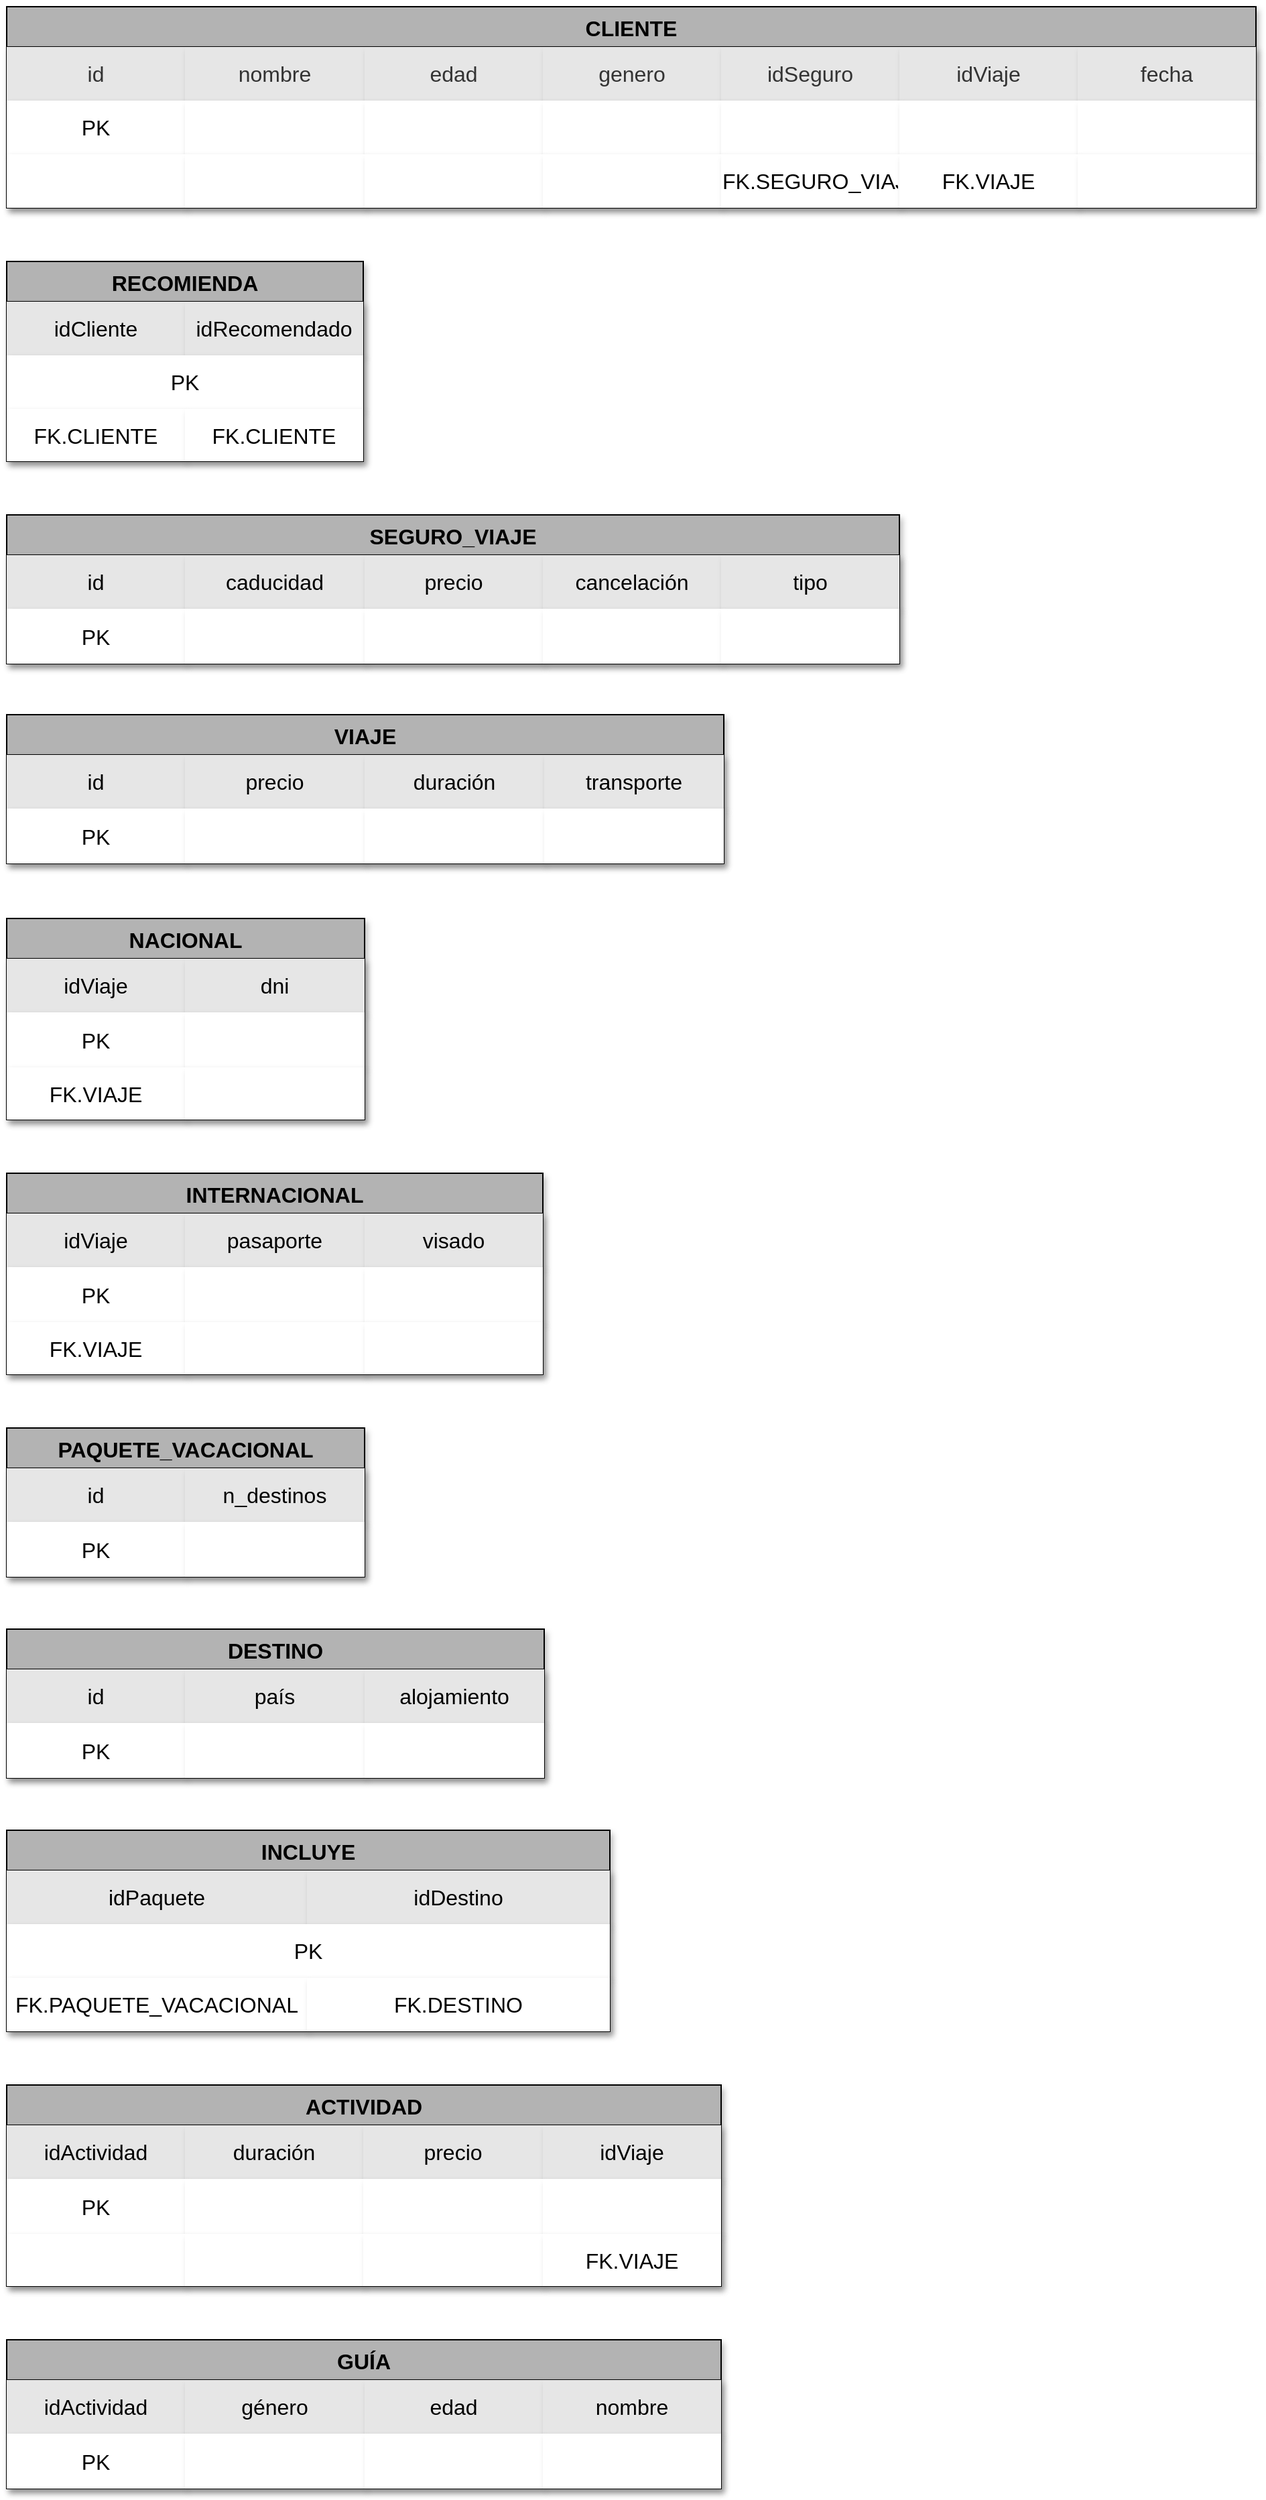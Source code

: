 <mxfile version="24.2.5" type="device">
  <diagram name="Página-1" id="8wd9wt7TpHeC2vhw6r2V">
    <mxGraphModel dx="1320" dy="450" grid="1" gridSize="10" guides="1" tooltips="1" connect="1" arrows="1" fold="1" page="1" pageScale="1" pageWidth="827" pageHeight="1169" math="0" shadow="0">
      <root>
        <mxCell id="0" />
        <mxCell id="1" parent="0" />
        <mxCell id="8VKrYhNIt1QfSiyziRXZ-104" value="CLIENTE" style="shape=table;startSize=30;container=1;collapsible=0;childLayout=tableLayout;strokeColor=default;fontSize=16;fontStyle=1;fillColor=#B3B3B3;rounded=0;shadow=1;" parent="1" vertex="1">
          <mxGeometry x="39" y="40" width="932" height="150" as="geometry" />
        </mxCell>
        <mxCell id="8VKrYhNIt1QfSiyziRXZ-105" value="" style="shape=tableRow;horizontal=0;startSize=0;swimlaneHead=0;swimlaneBody=0;strokeColor=inherit;top=0;left=0;bottom=0;right=0;collapsible=0;dropTarget=0;fillColor=default;points=[[0,0.5],[1,0.5]];portConstraint=eastwest;fontSize=16;shadow=1;" parent="8VKrYhNIt1QfSiyziRXZ-104" vertex="1">
          <mxGeometry y="30" width="932" height="40" as="geometry" />
        </mxCell>
        <mxCell id="8VKrYhNIt1QfSiyziRXZ-106" value="id" style="shape=partialRectangle;html=1;whiteSpace=wrap;connectable=0;strokeColor=#666666;overflow=hidden;fillColor=#E6E6E6;top=0;left=0;bottom=0;right=0;pointerEvents=1;fontSize=16;fontColor=#333333;shadow=1;" parent="8VKrYhNIt1QfSiyziRXZ-105" vertex="1">
          <mxGeometry width="133" height="40" as="geometry">
            <mxRectangle width="133" height="40" as="alternateBounds" />
          </mxGeometry>
        </mxCell>
        <mxCell id="8VKrYhNIt1QfSiyziRXZ-107" value="nombre" style="shape=partialRectangle;html=1;whiteSpace=wrap;connectable=0;strokeColor=#666666;overflow=hidden;fillColor=#E6E6E6;top=0;left=0;bottom=0;right=0;pointerEvents=1;fontSize=16;fontColor=#333333;shadow=1;" parent="8VKrYhNIt1QfSiyziRXZ-105" vertex="1">
          <mxGeometry x="133" width="134" height="40" as="geometry">
            <mxRectangle width="134" height="40" as="alternateBounds" />
          </mxGeometry>
        </mxCell>
        <mxCell id="8VKrYhNIt1QfSiyziRXZ-108" value="edad" style="shape=partialRectangle;html=1;whiteSpace=wrap;connectable=0;strokeColor=#666666;overflow=hidden;fillColor=#E6E6E6;top=0;left=0;bottom=0;right=0;pointerEvents=1;fontSize=16;fontColor=#333333;shadow=1;" parent="8VKrYhNIt1QfSiyziRXZ-105" vertex="1">
          <mxGeometry x="267" width="133" height="40" as="geometry">
            <mxRectangle width="133" height="40" as="alternateBounds" />
          </mxGeometry>
        </mxCell>
        <mxCell id="8VKrYhNIt1QfSiyziRXZ-248" value="genero" style="shape=partialRectangle;html=1;whiteSpace=wrap;connectable=0;strokeColor=#666666;overflow=hidden;fillColor=#E6E6E6;top=0;left=0;bottom=0;right=0;pointerEvents=1;fontSize=16;fontColor=#333333;shadow=1;" parent="8VKrYhNIt1QfSiyziRXZ-105" vertex="1">
          <mxGeometry x="400" width="133" height="40" as="geometry">
            <mxRectangle width="133" height="40" as="alternateBounds" />
          </mxGeometry>
        </mxCell>
        <mxCell id="bebP8cp1X_TACOqZTyjW-15" value="idSeguro" style="shape=partialRectangle;html=1;whiteSpace=wrap;connectable=0;strokeColor=#666666;overflow=hidden;fillColor=#E6E6E6;top=0;left=0;bottom=0;right=0;pointerEvents=1;fontSize=16;fontColor=#333333;shadow=1;" parent="8VKrYhNIt1QfSiyziRXZ-105" vertex="1">
          <mxGeometry x="533" width="133" height="40" as="geometry">
            <mxRectangle width="133" height="40" as="alternateBounds" />
          </mxGeometry>
        </mxCell>
        <mxCell id="bebP8cp1X_TACOqZTyjW-23" value="idViaje" style="shape=partialRectangle;html=1;whiteSpace=wrap;connectable=0;strokeColor=#666666;overflow=hidden;fillColor=#E6E6E6;top=0;left=0;bottom=0;right=0;pointerEvents=1;fontSize=16;fontColor=#333333;shadow=1;" parent="8VKrYhNIt1QfSiyziRXZ-105" vertex="1">
          <mxGeometry x="666" width="133" height="40" as="geometry">
            <mxRectangle width="133" height="40" as="alternateBounds" />
          </mxGeometry>
        </mxCell>
        <mxCell id="bebP8cp1X_TACOqZTyjW-26" value="fecha" style="shape=partialRectangle;html=1;whiteSpace=wrap;connectable=0;strokeColor=#666666;overflow=hidden;fillColor=#E6E6E6;top=0;left=0;bottom=0;right=0;pointerEvents=1;fontSize=16;fontColor=#333333;shadow=1;" parent="8VKrYhNIt1QfSiyziRXZ-105" vertex="1">
          <mxGeometry x="799" width="133" height="40" as="geometry">
            <mxRectangle width="133" height="40" as="alternateBounds" />
          </mxGeometry>
        </mxCell>
        <mxCell id="8VKrYhNIt1QfSiyziRXZ-109" value="" style="shape=tableRow;horizontal=0;startSize=0;swimlaneHead=0;swimlaneBody=0;strokeColor=inherit;top=0;left=0;bottom=0;right=0;collapsible=0;dropTarget=0;fillColor=default;points=[[0,0.5],[1,0.5]];portConstraint=eastwest;fontSize=16;shadow=1;" parent="8VKrYhNIt1QfSiyziRXZ-104" vertex="1">
          <mxGeometry y="70" width="932" height="40" as="geometry" />
        </mxCell>
        <mxCell id="8VKrYhNIt1QfSiyziRXZ-110" value="PK" style="shape=partialRectangle;html=1;whiteSpace=wrap;connectable=0;strokeColor=inherit;overflow=hidden;fillColor=default;top=0;left=0;bottom=0;right=0;pointerEvents=1;fontSize=16;shadow=1;" parent="8VKrYhNIt1QfSiyziRXZ-109" vertex="1">
          <mxGeometry width="133" height="40" as="geometry">
            <mxRectangle width="133" height="40" as="alternateBounds" />
          </mxGeometry>
        </mxCell>
        <mxCell id="8VKrYhNIt1QfSiyziRXZ-111" value="" style="shape=partialRectangle;html=1;whiteSpace=wrap;connectable=0;strokeColor=inherit;overflow=hidden;fillColor=default;top=0;left=0;bottom=0;right=0;pointerEvents=1;fontSize=16;shadow=1;" parent="8VKrYhNIt1QfSiyziRXZ-109" vertex="1">
          <mxGeometry x="133" width="134" height="40" as="geometry">
            <mxRectangle width="134" height="40" as="alternateBounds" />
          </mxGeometry>
        </mxCell>
        <mxCell id="8VKrYhNIt1QfSiyziRXZ-112" value="" style="shape=partialRectangle;html=1;whiteSpace=wrap;connectable=0;strokeColor=inherit;overflow=hidden;fillColor=default;top=0;left=0;bottom=0;right=0;pointerEvents=1;fontSize=16;shadow=1;" parent="8VKrYhNIt1QfSiyziRXZ-109" vertex="1">
          <mxGeometry x="267" width="133" height="40" as="geometry">
            <mxRectangle width="133" height="40" as="alternateBounds" />
          </mxGeometry>
        </mxCell>
        <mxCell id="8VKrYhNIt1QfSiyziRXZ-249" style="shape=partialRectangle;html=1;whiteSpace=wrap;connectable=0;strokeColor=inherit;overflow=hidden;fillColor=default;top=0;left=0;bottom=0;right=0;pointerEvents=1;fontSize=16;shadow=1;" parent="8VKrYhNIt1QfSiyziRXZ-109" vertex="1">
          <mxGeometry x="400" width="133" height="40" as="geometry">
            <mxRectangle width="133" height="40" as="alternateBounds" />
          </mxGeometry>
        </mxCell>
        <mxCell id="bebP8cp1X_TACOqZTyjW-16" style="shape=partialRectangle;html=1;whiteSpace=wrap;connectable=0;strokeColor=inherit;overflow=hidden;fillColor=default;top=0;left=0;bottom=0;right=0;pointerEvents=1;fontSize=16;shadow=1;" parent="8VKrYhNIt1QfSiyziRXZ-109" vertex="1">
          <mxGeometry x="533" width="133" height="40" as="geometry">
            <mxRectangle width="133" height="40" as="alternateBounds" />
          </mxGeometry>
        </mxCell>
        <mxCell id="bebP8cp1X_TACOqZTyjW-24" style="shape=partialRectangle;html=1;whiteSpace=wrap;connectable=0;strokeColor=inherit;overflow=hidden;fillColor=default;top=0;left=0;bottom=0;right=0;pointerEvents=1;fontSize=16;shadow=1;" parent="8VKrYhNIt1QfSiyziRXZ-109" vertex="1">
          <mxGeometry x="666" width="133" height="40" as="geometry">
            <mxRectangle width="133" height="40" as="alternateBounds" />
          </mxGeometry>
        </mxCell>
        <mxCell id="bebP8cp1X_TACOqZTyjW-27" style="shape=partialRectangle;html=1;whiteSpace=wrap;connectable=0;strokeColor=inherit;overflow=hidden;fillColor=default;top=0;left=0;bottom=0;right=0;pointerEvents=1;fontSize=16;shadow=1;" parent="8VKrYhNIt1QfSiyziRXZ-109" vertex="1">
          <mxGeometry x="799" width="133" height="40" as="geometry">
            <mxRectangle width="133" height="40" as="alternateBounds" />
          </mxGeometry>
        </mxCell>
        <mxCell id="bebP8cp1X_TACOqZTyjW-17" style="shape=tableRow;horizontal=0;startSize=0;swimlaneHead=0;swimlaneBody=0;strokeColor=inherit;top=0;left=0;bottom=0;right=0;collapsible=0;dropTarget=0;fillColor=default;points=[[0,0.5],[1,0.5]];portConstraint=eastwest;fontSize=16;shadow=1;" parent="8VKrYhNIt1QfSiyziRXZ-104" vertex="1">
          <mxGeometry y="110" width="932" height="40" as="geometry" />
        </mxCell>
        <mxCell id="bebP8cp1X_TACOqZTyjW-18" style="shape=partialRectangle;html=1;whiteSpace=wrap;connectable=0;strokeColor=inherit;overflow=hidden;fillColor=default;top=0;left=0;bottom=0;right=0;pointerEvents=1;fontSize=16;shadow=1;" parent="bebP8cp1X_TACOqZTyjW-17" vertex="1">
          <mxGeometry width="133" height="40" as="geometry">
            <mxRectangle width="133" height="40" as="alternateBounds" />
          </mxGeometry>
        </mxCell>
        <mxCell id="bebP8cp1X_TACOqZTyjW-19" style="shape=partialRectangle;html=1;whiteSpace=wrap;connectable=0;strokeColor=inherit;overflow=hidden;fillColor=default;top=0;left=0;bottom=0;right=0;pointerEvents=1;fontSize=16;shadow=1;" parent="bebP8cp1X_TACOqZTyjW-17" vertex="1">
          <mxGeometry x="133" width="134" height="40" as="geometry">
            <mxRectangle width="134" height="40" as="alternateBounds" />
          </mxGeometry>
        </mxCell>
        <mxCell id="bebP8cp1X_TACOqZTyjW-20" style="shape=partialRectangle;html=1;whiteSpace=wrap;connectable=0;strokeColor=inherit;overflow=hidden;fillColor=default;top=0;left=0;bottom=0;right=0;pointerEvents=1;fontSize=16;shadow=1;" parent="bebP8cp1X_TACOqZTyjW-17" vertex="1">
          <mxGeometry x="267" width="133" height="40" as="geometry">
            <mxRectangle width="133" height="40" as="alternateBounds" />
          </mxGeometry>
        </mxCell>
        <mxCell id="bebP8cp1X_TACOqZTyjW-21" style="shape=partialRectangle;html=1;whiteSpace=wrap;connectable=0;strokeColor=inherit;overflow=hidden;fillColor=default;top=0;left=0;bottom=0;right=0;pointerEvents=1;fontSize=16;shadow=1;" parent="bebP8cp1X_TACOqZTyjW-17" vertex="1">
          <mxGeometry x="400" width="133" height="40" as="geometry">
            <mxRectangle width="133" height="40" as="alternateBounds" />
          </mxGeometry>
        </mxCell>
        <mxCell id="bebP8cp1X_TACOqZTyjW-22" value="FK.SEGURO_VIAJE" style="shape=partialRectangle;html=1;whiteSpace=wrap;connectable=0;strokeColor=inherit;overflow=hidden;fillColor=default;top=0;left=0;bottom=0;right=0;pointerEvents=1;fontSize=16;shadow=1;" parent="bebP8cp1X_TACOqZTyjW-17" vertex="1">
          <mxGeometry x="533" width="133" height="40" as="geometry">
            <mxRectangle width="133" height="40" as="alternateBounds" />
          </mxGeometry>
        </mxCell>
        <mxCell id="bebP8cp1X_TACOqZTyjW-25" value="FK.VIAJE" style="shape=partialRectangle;html=1;whiteSpace=wrap;connectable=0;strokeColor=inherit;overflow=hidden;fillColor=default;top=0;left=0;bottom=0;right=0;pointerEvents=1;fontSize=16;shadow=1;" parent="bebP8cp1X_TACOqZTyjW-17" vertex="1">
          <mxGeometry x="666" width="133" height="40" as="geometry">
            <mxRectangle width="133" height="40" as="alternateBounds" />
          </mxGeometry>
        </mxCell>
        <mxCell id="bebP8cp1X_TACOqZTyjW-28" style="shape=partialRectangle;html=1;whiteSpace=wrap;connectable=0;strokeColor=inherit;overflow=hidden;fillColor=default;top=0;left=0;bottom=0;right=0;pointerEvents=1;fontSize=16;shadow=1;" parent="bebP8cp1X_TACOqZTyjW-17" vertex="1">
          <mxGeometry x="799" width="133" height="40" as="geometry">
            <mxRectangle width="133" height="40" as="alternateBounds" />
          </mxGeometry>
        </mxCell>
        <mxCell id="8VKrYhNIt1QfSiyziRXZ-143" value="SEGURO_VIAJE" style="shape=table;startSize=30;container=1;collapsible=0;childLayout=tableLayout;strokeColor=default;fontSize=16;fontStyle=1;fillColor=#B3B3B3;shadow=1;" parent="1" vertex="1">
          <mxGeometry x="39" y="419" width="666" height="111" as="geometry" />
        </mxCell>
        <mxCell id="8VKrYhNIt1QfSiyziRXZ-144" value="" style="shape=tableRow;horizontal=0;startSize=0;swimlaneHead=0;swimlaneBody=0;strokeColor=inherit;top=0;left=0;bottom=0;right=0;collapsible=0;dropTarget=0;fillColor=default;points=[[0,0.5],[1,0.5]];portConstraint=eastwest;fontSize=16;shadow=1;" parent="8VKrYhNIt1QfSiyziRXZ-143" vertex="1">
          <mxGeometry y="30" width="666" height="40" as="geometry" />
        </mxCell>
        <mxCell id="8VKrYhNIt1QfSiyziRXZ-145" value="id" style="shape=partialRectangle;html=1;whiteSpace=wrap;connectable=0;strokeColor=inherit;overflow=hidden;fillColor=#E6E6E6;top=0;left=0;bottom=0;right=0;pointerEvents=1;fontSize=16;shadow=1;" parent="8VKrYhNIt1QfSiyziRXZ-144" vertex="1">
          <mxGeometry width="133" height="40" as="geometry">
            <mxRectangle width="133" height="40" as="alternateBounds" />
          </mxGeometry>
        </mxCell>
        <mxCell id="8VKrYhNIt1QfSiyziRXZ-146" value="caducidad" style="shape=partialRectangle;html=1;whiteSpace=wrap;connectable=0;strokeColor=inherit;overflow=hidden;fillColor=#E6E6E6;top=0;left=0;bottom=0;right=0;pointerEvents=1;fontSize=16;shadow=1;" parent="8VKrYhNIt1QfSiyziRXZ-144" vertex="1">
          <mxGeometry x="133" width="134" height="40" as="geometry">
            <mxRectangle width="134" height="40" as="alternateBounds" />
          </mxGeometry>
        </mxCell>
        <mxCell id="8VKrYhNIt1QfSiyziRXZ-147" value="precio" style="shape=partialRectangle;html=1;whiteSpace=wrap;connectable=0;strokeColor=inherit;overflow=hidden;fillColor=#E6E6E6;top=0;left=0;bottom=0;right=0;pointerEvents=1;fontSize=16;shadow=1;" parent="8VKrYhNIt1QfSiyziRXZ-144" vertex="1">
          <mxGeometry x="267" width="133" height="40" as="geometry">
            <mxRectangle width="133" height="40" as="alternateBounds" />
          </mxGeometry>
        </mxCell>
        <mxCell id="bebP8cp1X_TACOqZTyjW-1" value="&lt;span style=&quot;text-wrap: nowrap;&quot;&gt;cancelación&lt;/span&gt;" style="shape=partialRectangle;html=1;whiteSpace=wrap;connectable=0;strokeColor=inherit;overflow=hidden;fillColor=#E6E6E6;top=0;left=0;bottom=0;right=0;pointerEvents=1;fontSize=16;shadow=1;" parent="8VKrYhNIt1QfSiyziRXZ-144" vertex="1">
          <mxGeometry x="400" width="133" height="40" as="geometry">
            <mxRectangle width="133" height="40" as="alternateBounds" />
          </mxGeometry>
        </mxCell>
        <mxCell id="bebP8cp1X_TACOqZTyjW-3" value="tipo" style="shape=partialRectangle;html=1;whiteSpace=wrap;connectable=0;strokeColor=inherit;overflow=hidden;fillColor=#E6E6E6;top=0;left=0;bottom=0;right=0;pointerEvents=1;fontSize=16;shadow=1;" parent="8VKrYhNIt1QfSiyziRXZ-144" vertex="1">
          <mxGeometry x="533" width="133" height="40" as="geometry">
            <mxRectangle width="133" height="40" as="alternateBounds" />
          </mxGeometry>
        </mxCell>
        <mxCell id="8VKrYhNIt1QfSiyziRXZ-148" value="" style="shape=tableRow;horizontal=0;startSize=0;swimlaneHead=0;swimlaneBody=0;strokeColor=inherit;top=0;left=0;bottom=0;right=0;collapsible=0;dropTarget=0;fillColor=default;points=[[0,0.5],[1,0.5]];portConstraint=eastwest;fontSize=16;shadow=1;" parent="8VKrYhNIt1QfSiyziRXZ-143" vertex="1">
          <mxGeometry y="70" width="666" height="41" as="geometry" />
        </mxCell>
        <mxCell id="8VKrYhNIt1QfSiyziRXZ-149" value="PK" style="shape=partialRectangle;html=1;whiteSpace=wrap;connectable=0;strokeColor=inherit;overflow=hidden;fillColor=default;top=0;left=0;bottom=0;right=0;pointerEvents=1;fontSize=16;shadow=1;" parent="8VKrYhNIt1QfSiyziRXZ-148" vertex="1">
          <mxGeometry width="133" height="41" as="geometry">
            <mxRectangle width="133" height="41" as="alternateBounds" />
          </mxGeometry>
        </mxCell>
        <mxCell id="8VKrYhNIt1QfSiyziRXZ-150" value="" style="shape=partialRectangle;html=1;whiteSpace=wrap;connectable=0;strokeColor=inherit;overflow=hidden;fillColor=default;top=0;left=0;bottom=0;right=0;pointerEvents=1;fontSize=16;shadow=1;" parent="8VKrYhNIt1QfSiyziRXZ-148" vertex="1">
          <mxGeometry x="133" width="134" height="41" as="geometry">
            <mxRectangle width="134" height="41" as="alternateBounds" />
          </mxGeometry>
        </mxCell>
        <mxCell id="8VKrYhNIt1QfSiyziRXZ-151" value="" style="shape=partialRectangle;html=1;whiteSpace=wrap;connectable=0;strokeColor=inherit;overflow=hidden;fillColor=default;top=0;left=0;bottom=0;right=0;pointerEvents=1;fontSize=16;shadow=1;" parent="8VKrYhNIt1QfSiyziRXZ-148" vertex="1">
          <mxGeometry x="267" width="133" height="41" as="geometry">
            <mxRectangle width="133" height="41" as="alternateBounds" />
          </mxGeometry>
        </mxCell>
        <mxCell id="bebP8cp1X_TACOqZTyjW-2" style="shape=partialRectangle;html=1;whiteSpace=wrap;connectable=0;strokeColor=inherit;overflow=hidden;fillColor=default;top=0;left=0;bottom=0;right=0;pointerEvents=1;fontSize=16;shadow=1;" parent="8VKrYhNIt1QfSiyziRXZ-148" vertex="1">
          <mxGeometry x="400" width="133" height="41" as="geometry">
            <mxRectangle width="133" height="41" as="alternateBounds" />
          </mxGeometry>
        </mxCell>
        <mxCell id="bebP8cp1X_TACOqZTyjW-4" style="shape=partialRectangle;html=1;whiteSpace=wrap;connectable=0;strokeColor=inherit;overflow=hidden;fillColor=default;top=0;left=0;bottom=0;right=0;pointerEvents=1;fontSize=16;shadow=1;" parent="8VKrYhNIt1QfSiyziRXZ-148" vertex="1">
          <mxGeometry x="533" width="133" height="41" as="geometry">
            <mxRectangle width="133" height="41" as="alternateBounds" />
          </mxGeometry>
        </mxCell>
        <mxCell id="8VKrYhNIt1QfSiyziRXZ-222" value="RECOMIENDA" style="shape=table;startSize=30;container=1;collapsible=0;childLayout=tableLayout;strokeColor=default;fontSize=16;fontStyle=1;fillColor=#B3B3B3;shadow=1;" parent="1" vertex="1">
          <mxGeometry x="39" y="230" width="266" height="149" as="geometry" />
        </mxCell>
        <mxCell id="8VKrYhNIt1QfSiyziRXZ-223" value="" style="shape=tableRow;horizontal=0;startSize=0;swimlaneHead=0;swimlaneBody=0;strokeColor=inherit;top=0;left=0;bottom=0;right=0;collapsible=0;dropTarget=0;fillColor=default;points=[[0,0.5],[1,0.5]];portConstraint=eastwest;fontSize=16;shadow=1;" parent="8VKrYhNIt1QfSiyziRXZ-222" vertex="1">
          <mxGeometry y="30" width="266" height="40" as="geometry" />
        </mxCell>
        <mxCell id="8VKrYhNIt1QfSiyziRXZ-224" value="idCliente" style="shape=partialRectangle;html=1;whiteSpace=wrap;connectable=0;strokeColor=inherit;overflow=hidden;fillColor=#E6E6E6;top=0;left=0;bottom=0;right=0;pointerEvents=1;fontSize=16;shadow=1;" parent="8VKrYhNIt1QfSiyziRXZ-223" vertex="1">
          <mxGeometry width="133" height="40" as="geometry">
            <mxRectangle width="133" height="40" as="alternateBounds" />
          </mxGeometry>
        </mxCell>
        <mxCell id="bebP8cp1X_TACOqZTyjW-12" value="idRecomendado" style="shape=partialRectangle;html=1;whiteSpace=wrap;connectable=0;strokeColor=inherit;overflow=hidden;fillColor=#E6E6E6;top=0;left=0;bottom=0;right=0;pointerEvents=1;fontSize=16;shadow=1;" parent="8VKrYhNIt1QfSiyziRXZ-223" vertex="1">
          <mxGeometry x="133" width="133" height="40" as="geometry">
            <mxRectangle width="133" height="40" as="alternateBounds" />
          </mxGeometry>
        </mxCell>
        <mxCell id="8VKrYhNIt1QfSiyziRXZ-227" value="" style="shape=tableRow;horizontal=0;startSize=0;swimlaneHead=0;swimlaneBody=0;strokeColor=inherit;top=0;left=0;bottom=0;right=0;collapsible=0;dropTarget=0;fillColor=default;points=[[0,0.5],[1,0.5]];portConstraint=eastwest;fontSize=16;shadow=1;" parent="8VKrYhNIt1QfSiyziRXZ-222" vertex="1">
          <mxGeometry y="70" width="266" height="40" as="geometry" />
        </mxCell>
        <mxCell id="8VKrYhNIt1QfSiyziRXZ-228" value="PK" style="shape=partialRectangle;html=1;whiteSpace=wrap;connectable=0;strokeColor=inherit;overflow=hidden;fillColor=default;top=0;left=0;bottom=0;right=0;pointerEvents=1;fontSize=16;rowspan=1;colspan=2;shadow=1;" parent="8VKrYhNIt1QfSiyziRXZ-227" vertex="1">
          <mxGeometry width="266" height="40" as="geometry">
            <mxRectangle width="133" height="40" as="alternateBounds" />
          </mxGeometry>
        </mxCell>
        <mxCell id="bebP8cp1X_TACOqZTyjW-13" style="shape=partialRectangle;html=1;whiteSpace=wrap;connectable=0;strokeColor=inherit;overflow=hidden;fillColor=none;top=0;left=0;bottom=0;right=0;pointerEvents=1;fontSize=16;" parent="8VKrYhNIt1QfSiyziRXZ-227" vertex="1" visible="0">
          <mxGeometry x="133" width="133" height="40" as="geometry">
            <mxRectangle width="133" height="40" as="alternateBounds" />
          </mxGeometry>
        </mxCell>
        <mxCell id="8VKrYhNIt1QfSiyziRXZ-231" value="" style="shape=tableRow;horizontal=0;startSize=0;swimlaneHead=0;swimlaneBody=0;strokeColor=inherit;top=0;left=0;bottom=0;right=0;collapsible=0;dropTarget=0;fillColor=default;points=[[0,0.5],[1,0.5]];portConstraint=eastwest;fontSize=16;shadow=1;" parent="8VKrYhNIt1QfSiyziRXZ-222" vertex="1">
          <mxGeometry y="110" width="266" height="39" as="geometry" />
        </mxCell>
        <mxCell id="8VKrYhNIt1QfSiyziRXZ-232" value="FK.CLIENTE" style="shape=partialRectangle;html=1;whiteSpace=wrap;connectable=0;strokeColor=inherit;overflow=hidden;fillColor=default;top=0;left=0;bottom=0;right=0;pointerEvents=1;fontSize=16;shadow=1;" parent="8VKrYhNIt1QfSiyziRXZ-231" vertex="1">
          <mxGeometry width="133" height="39" as="geometry">
            <mxRectangle width="133" height="39" as="alternateBounds" />
          </mxGeometry>
        </mxCell>
        <mxCell id="bebP8cp1X_TACOqZTyjW-14" value="FK.CLIENTE" style="shape=partialRectangle;html=1;whiteSpace=wrap;connectable=0;strokeColor=inherit;overflow=hidden;fillColor=default;top=0;left=0;bottom=0;right=0;pointerEvents=1;fontSize=16;shadow=1;" parent="8VKrYhNIt1QfSiyziRXZ-231" vertex="1">
          <mxGeometry x="133" width="133" height="39" as="geometry">
            <mxRectangle width="133" height="39" as="alternateBounds" />
          </mxGeometry>
        </mxCell>
        <mxCell id="8VKrYhNIt1QfSiyziRXZ-286" value="PAQUETE_VACACIONAL" style="shape=table;startSize=30;container=1;collapsible=0;childLayout=tableLayout;strokeColor=default;fontSize=16;fontStyle=1;fillColor=#B3B3B3;shadow=1;" parent="1" vertex="1">
          <mxGeometry x="39" y="1100" width="267" height="111" as="geometry" />
        </mxCell>
        <mxCell id="8VKrYhNIt1QfSiyziRXZ-287" value="" style="shape=tableRow;horizontal=0;startSize=0;swimlaneHead=0;swimlaneBody=0;strokeColor=inherit;top=0;left=0;bottom=0;right=0;collapsible=0;dropTarget=0;fillColor=default;points=[[0,0.5],[1,0.5]];portConstraint=eastwest;fontSize=16;shadow=1;" parent="8VKrYhNIt1QfSiyziRXZ-286" vertex="1">
          <mxGeometry y="30" width="267" height="40" as="geometry" />
        </mxCell>
        <mxCell id="8VKrYhNIt1QfSiyziRXZ-288" value="id" style="shape=partialRectangle;html=1;whiteSpace=wrap;connectable=0;strokeColor=inherit;overflow=hidden;fillColor=#E6E6E6;top=0;left=0;bottom=0;right=0;pointerEvents=1;fontSize=16;shadow=1;" parent="8VKrYhNIt1QfSiyziRXZ-287" vertex="1">
          <mxGeometry width="133" height="40" as="geometry">
            <mxRectangle width="133" height="40" as="alternateBounds" />
          </mxGeometry>
        </mxCell>
        <mxCell id="8VKrYhNIt1QfSiyziRXZ-289" value="n_destinos" style="shape=partialRectangle;html=1;whiteSpace=wrap;connectable=0;strokeColor=inherit;overflow=hidden;fillColor=#E6E6E6;top=0;left=0;bottom=0;right=0;pointerEvents=1;fontSize=16;shadow=1;" parent="8VKrYhNIt1QfSiyziRXZ-287" vertex="1">
          <mxGeometry x="133" width="134" height="40" as="geometry">
            <mxRectangle width="134" height="40" as="alternateBounds" />
          </mxGeometry>
        </mxCell>
        <mxCell id="8VKrYhNIt1QfSiyziRXZ-291" value="" style="shape=tableRow;horizontal=0;startSize=0;swimlaneHead=0;swimlaneBody=0;strokeColor=inherit;top=0;left=0;bottom=0;right=0;collapsible=0;dropTarget=0;fillColor=default;points=[[0,0.5],[1,0.5]];portConstraint=eastwest;fontSize=16;shadow=1;" parent="8VKrYhNIt1QfSiyziRXZ-286" vertex="1">
          <mxGeometry y="70" width="267" height="41" as="geometry" />
        </mxCell>
        <mxCell id="8VKrYhNIt1QfSiyziRXZ-292" value="PK" style="shape=partialRectangle;html=1;whiteSpace=wrap;connectable=0;strokeColor=inherit;overflow=hidden;fillColor=default;top=0;left=0;bottom=0;right=0;pointerEvents=1;fontSize=16;shadow=1;" parent="8VKrYhNIt1QfSiyziRXZ-291" vertex="1">
          <mxGeometry width="133" height="41" as="geometry">
            <mxRectangle width="133" height="41" as="alternateBounds" />
          </mxGeometry>
        </mxCell>
        <mxCell id="8VKrYhNIt1QfSiyziRXZ-293" value="" style="shape=partialRectangle;html=1;whiteSpace=wrap;connectable=0;strokeColor=inherit;overflow=hidden;fillColor=default;top=0;left=0;bottom=0;right=0;pointerEvents=1;fontSize=16;shadow=1;" parent="8VKrYhNIt1QfSiyziRXZ-291" vertex="1">
          <mxGeometry x="133" width="134" height="41" as="geometry">
            <mxRectangle width="134" height="41" as="alternateBounds" />
          </mxGeometry>
        </mxCell>
        <mxCell id="8VKrYhNIt1QfSiyziRXZ-299" value="DESTINO" style="shape=table;startSize=30;container=1;collapsible=0;childLayout=tableLayout;strokeColor=default;fontSize=16;fontStyle=1;fillColor=#B3B3B3;shadow=1;" parent="1" vertex="1">
          <mxGeometry x="39" y="1250" width="401" height="111" as="geometry" />
        </mxCell>
        <mxCell id="8VKrYhNIt1QfSiyziRXZ-300" value="" style="shape=tableRow;horizontal=0;startSize=0;swimlaneHead=0;swimlaneBody=0;strokeColor=inherit;top=0;left=0;bottom=0;right=0;collapsible=0;dropTarget=0;fillColor=default;points=[[0,0.5],[1,0.5]];portConstraint=eastwest;fontSize=16;shadow=1;" parent="8VKrYhNIt1QfSiyziRXZ-299" vertex="1">
          <mxGeometry y="30" width="401" height="40" as="geometry" />
        </mxCell>
        <mxCell id="8VKrYhNIt1QfSiyziRXZ-301" value="id" style="shape=partialRectangle;html=1;whiteSpace=wrap;connectable=0;strokeColor=inherit;overflow=hidden;fillColor=#E6E6E6;top=0;left=0;bottom=0;right=0;pointerEvents=1;fontSize=16;shadow=1;" parent="8VKrYhNIt1QfSiyziRXZ-300" vertex="1">
          <mxGeometry width="133" height="40" as="geometry">
            <mxRectangle width="133" height="40" as="alternateBounds" />
          </mxGeometry>
        </mxCell>
        <mxCell id="8VKrYhNIt1QfSiyziRXZ-302" value="país" style="shape=partialRectangle;html=1;whiteSpace=wrap;connectable=0;strokeColor=inherit;overflow=hidden;fillColor=#E6E6E6;top=0;left=0;bottom=0;right=0;pointerEvents=1;fontSize=16;shadow=1;" parent="8VKrYhNIt1QfSiyziRXZ-300" vertex="1">
          <mxGeometry x="133" width="134" height="40" as="geometry">
            <mxRectangle width="134" height="40" as="alternateBounds" />
          </mxGeometry>
        </mxCell>
        <mxCell id="bebP8cp1X_TACOqZTyjW-53" value="alojamiento" style="shape=partialRectangle;html=1;whiteSpace=wrap;connectable=0;strokeColor=inherit;overflow=hidden;fillColor=#E6E6E6;top=0;left=0;bottom=0;right=0;pointerEvents=1;fontSize=16;shadow=1;" parent="8VKrYhNIt1QfSiyziRXZ-300" vertex="1">
          <mxGeometry x="267" width="134" height="40" as="geometry">
            <mxRectangle width="134" height="40" as="alternateBounds" />
          </mxGeometry>
        </mxCell>
        <mxCell id="8VKrYhNIt1QfSiyziRXZ-304" value="" style="shape=tableRow;horizontal=0;startSize=0;swimlaneHead=0;swimlaneBody=0;strokeColor=inherit;top=0;left=0;bottom=0;right=0;collapsible=0;dropTarget=0;fillColor=default;points=[[0,0.5],[1,0.5]];portConstraint=eastwest;fontSize=16;shadow=1;" parent="8VKrYhNIt1QfSiyziRXZ-299" vertex="1">
          <mxGeometry y="70" width="401" height="41" as="geometry" />
        </mxCell>
        <mxCell id="8VKrYhNIt1QfSiyziRXZ-305" value="PK" style="shape=partialRectangle;html=1;whiteSpace=wrap;connectable=0;strokeColor=inherit;overflow=hidden;fillColor=default;top=0;left=0;bottom=0;right=0;pointerEvents=1;fontSize=16;shadow=1;" parent="8VKrYhNIt1QfSiyziRXZ-304" vertex="1">
          <mxGeometry width="133" height="41" as="geometry">
            <mxRectangle width="133" height="41" as="alternateBounds" />
          </mxGeometry>
        </mxCell>
        <mxCell id="8VKrYhNIt1QfSiyziRXZ-306" value="" style="shape=partialRectangle;html=1;whiteSpace=wrap;connectable=0;strokeColor=inherit;overflow=hidden;fillColor=default;top=0;left=0;bottom=0;right=0;pointerEvents=1;fontSize=16;shadow=1;" parent="8VKrYhNIt1QfSiyziRXZ-304" vertex="1">
          <mxGeometry x="133" width="134" height="41" as="geometry">
            <mxRectangle width="134" height="41" as="alternateBounds" />
          </mxGeometry>
        </mxCell>
        <mxCell id="bebP8cp1X_TACOqZTyjW-54" style="shape=partialRectangle;html=1;whiteSpace=wrap;connectable=0;strokeColor=inherit;overflow=hidden;fillColor=default;top=0;left=0;bottom=0;right=0;pointerEvents=1;fontSize=16;shadow=1;" parent="8VKrYhNIt1QfSiyziRXZ-304" vertex="1">
          <mxGeometry x="267" width="134" height="41" as="geometry">
            <mxRectangle width="134" height="41" as="alternateBounds" />
          </mxGeometry>
        </mxCell>
        <mxCell id="8VKrYhNIt1QfSiyziRXZ-312" value="INCLUYE" style="shape=table;startSize=30;container=1;collapsible=0;childLayout=tableLayout;strokeColor=default;fontSize=16;fontStyle=1;fillColor=#B3B3B3;shadow=1;" parent="1" vertex="1">
          <mxGeometry x="39" y="1400" width="450" height="150" as="geometry" />
        </mxCell>
        <mxCell id="8VKrYhNIt1QfSiyziRXZ-313" value="" style="shape=tableRow;horizontal=0;startSize=0;swimlaneHead=0;swimlaneBody=0;strokeColor=inherit;top=0;left=0;bottom=0;right=0;collapsible=0;dropTarget=0;fillColor=default;points=[[0,0.5],[1,0.5]];portConstraint=eastwest;fontSize=16;shadow=1;" parent="8VKrYhNIt1QfSiyziRXZ-312" vertex="1">
          <mxGeometry y="30" width="450" height="40" as="geometry" />
        </mxCell>
        <mxCell id="8VKrYhNIt1QfSiyziRXZ-314" value="idPaquete" style="shape=partialRectangle;html=1;whiteSpace=wrap;connectable=0;strokeColor=inherit;overflow=hidden;fillColor=#E6E6E6;top=0;left=0;bottom=0;right=0;pointerEvents=1;fontSize=16;shadow=1;" parent="8VKrYhNIt1QfSiyziRXZ-313" vertex="1">
          <mxGeometry width="224" height="40" as="geometry">
            <mxRectangle width="224" height="40" as="alternateBounds" />
          </mxGeometry>
        </mxCell>
        <mxCell id="8VKrYhNIt1QfSiyziRXZ-315" value="idDestino" style="shape=partialRectangle;html=1;whiteSpace=wrap;connectable=0;strokeColor=inherit;overflow=hidden;fillColor=#E6E6E6;top=0;left=0;bottom=0;right=0;pointerEvents=1;fontSize=16;shadow=1;" parent="8VKrYhNIt1QfSiyziRXZ-313" vertex="1">
          <mxGeometry x="224" width="226" height="40" as="geometry">
            <mxRectangle width="226" height="40" as="alternateBounds" />
          </mxGeometry>
        </mxCell>
        <mxCell id="8VKrYhNIt1QfSiyziRXZ-317" value="" style="shape=tableRow;horizontal=0;startSize=0;swimlaneHead=0;swimlaneBody=0;strokeColor=inherit;top=0;left=0;bottom=0;right=0;collapsible=0;dropTarget=0;fillColor=default;points=[[0,0.5],[1,0.5]];portConstraint=eastwest;fontSize=16;shadow=1;" parent="8VKrYhNIt1QfSiyziRXZ-312" vertex="1">
          <mxGeometry y="70" width="450" height="40" as="geometry" />
        </mxCell>
        <mxCell id="8VKrYhNIt1QfSiyziRXZ-318" value="PK" style="shape=partialRectangle;html=1;whiteSpace=wrap;connectable=0;strokeColor=inherit;overflow=hidden;fillColor=default;top=0;left=0;bottom=0;right=0;pointerEvents=1;fontSize=16;rowspan=1;colspan=2;shadow=1;" parent="8VKrYhNIt1QfSiyziRXZ-317" vertex="1">
          <mxGeometry width="450" height="40" as="geometry">
            <mxRectangle width="224" height="40" as="alternateBounds" />
          </mxGeometry>
        </mxCell>
        <mxCell id="8VKrYhNIt1QfSiyziRXZ-319" value="" style="shape=partialRectangle;html=1;whiteSpace=wrap;connectable=0;strokeColor=inherit;overflow=hidden;fillColor=none;top=0;left=0;bottom=0;right=0;pointerEvents=1;fontSize=16;" parent="8VKrYhNIt1QfSiyziRXZ-317" vertex="1" visible="0">
          <mxGeometry x="224" width="226" height="40" as="geometry">
            <mxRectangle width="226" height="40" as="alternateBounds" />
          </mxGeometry>
        </mxCell>
        <mxCell id="8VKrYhNIt1QfSiyziRXZ-321" value="" style="shape=tableRow;horizontal=0;startSize=0;swimlaneHead=0;swimlaneBody=0;strokeColor=inherit;top=0;left=0;bottom=0;right=0;collapsible=0;dropTarget=0;fillColor=default;points=[[0,0.5],[1,0.5]];portConstraint=eastwest;fontSize=16;shadow=1;" parent="8VKrYhNIt1QfSiyziRXZ-312" vertex="1">
          <mxGeometry y="110" width="450" height="40" as="geometry" />
        </mxCell>
        <mxCell id="8VKrYhNIt1QfSiyziRXZ-322" value="FK.PAQUETE_VACACIONAL" style="shape=partialRectangle;html=1;whiteSpace=wrap;connectable=0;strokeColor=inherit;overflow=hidden;fillColor=default;top=0;left=0;bottom=0;right=0;pointerEvents=1;fontSize=16;shadow=1;" parent="8VKrYhNIt1QfSiyziRXZ-321" vertex="1">
          <mxGeometry width="224" height="40" as="geometry">
            <mxRectangle width="224" height="40" as="alternateBounds" />
          </mxGeometry>
        </mxCell>
        <mxCell id="8VKrYhNIt1QfSiyziRXZ-323" value="FK.DESTINO" style="shape=partialRectangle;html=1;whiteSpace=wrap;connectable=0;strokeColor=inherit;overflow=hidden;fillColor=default;top=0;left=0;bottom=0;right=0;pointerEvents=1;fontSize=16;shadow=1;" parent="8VKrYhNIt1QfSiyziRXZ-321" vertex="1">
          <mxGeometry x="224" width="226" height="40" as="geometry">
            <mxRectangle width="226" height="40" as="alternateBounds" />
          </mxGeometry>
        </mxCell>
        <mxCell id="8VKrYhNIt1QfSiyziRXZ-346" value="VIAJE" style="shape=table;startSize=30;container=1;collapsible=0;childLayout=tableLayout;strokeColor=default;fontSize=16;fontStyle=1;fillColor=#B3B3B3;shadow=1;" parent="1" vertex="1">
          <mxGeometry x="39" y="568" width="535" height="111.0" as="geometry" />
        </mxCell>
        <mxCell id="8VKrYhNIt1QfSiyziRXZ-347" value="" style="shape=tableRow;horizontal=0;startSize=0;swimlaneHead=0;swimlaneBody=0;strokeColor=inherit;top=0;left=0;bottom=0;right=0;collapsible=0;dropTarget=0;fillColor=default;points=[[0,0.5],[1,0.5]];portConstraint=eastwest;fontSize=16;shadow=1;" parent="8VKrYhNIt1QfSiyziRXZ-346" vertex="1">
          <mxGeometry y="30" width="535" height="40" as="geometry" />
        </mxCell>
        <mxCell id="8VKrYhNIt1QfSiyziRXZ-348" value="id" style="shape=partialRectangle;html=1;whiteSpace=wrap;connectable=0;strokeColor=inherit;overflow=hidden;fillColor=#E6E6E6;top=0;left=0;bottom=0;right=0;pointerEvents=1;fontSize=16;shadow=1;" parent="8VKrYhNIt1QfSiyziRXZ-347" vertex="1">
          <mxGeometry width="133" height="40" as="geometry">
            <mxRectangle width="133" height="40" as="alternateBounds" />
          </mxGeometry>
        </mxCell>
        <mxCell id="8VKrYhNIt1QfSiyziRXZ-349" value="precio" style="shape=partialRectangle;html=1;whiteSpace=wrap;connectable=0;strokeColor=inherit;overflow=hidden;fillColor=#E6E6E6;top=0;left=0;bottom=0;right=0;pointerEvents=1;fontSize=16;shadow=1;" parent="8VKrYhNIt1QfSiyziRXZ-347" vertex="1">
          <mxGeometry x="133" width="134" height="40" as="geometry">
            <mxRectangle width="134" height="40" as="alternateBounds" />
          </mxGeometry>
        </mxCell>
        <mxCell id="8VKrYhNIt1QfSiyziRXZ-350" value="duración" style="shape=partialRectangle;html=1;whiteSpace=wrap;connectable=0;strokeColor=inherit;overflow=hidden;fillColor=#E6E6E6;top=0;left=0;bottom=0;right=0;pointerEvents=1;fontSize=16;shadow=1;" parent="8VKrYhNIt1QfSiyziRXZ-347" vertex="1">
          <mxGeometry x="267" width="134" height="40" as="geometry">
            <mxRectangle width="134" height="40" as="alternateBounds" />
          </mxGeometry>
        </mxCell>
        <mxCell id="bebP8cp1X_TACOqZTyjW-5" value="transporte" style="shape=partialRectangle;html=1;whiteSpace=wrap;connectable=0;strokeColor=inherit;overflow=hidden;fillColor=#E6E6E6;top=0;left=0;bottom=0;right=0;pointerEvents=1;fontSize=16;shadow=1;" parent="8VKrYhNIt1QfSiyziRXZ-347" vertex="1">
          <mxGeometry x="401" width="134" height="40" as="geometry">
            <mxRectangle width="134" height="40" as="alternateBounds" />
          </mxGeometry>
        </mxCell>
        <mxCell id="8VKrYhNIt1QfSiyziRXZ-351" value="" style="shape=tableRow;horizontal=0;startSize=0;swimlaneHead=0;swimlaneBody=0;strokeColor=inherit;top=0;left=0;bottom=0;right=0;collapsible=0;dropTarget=0;fillColor=default;points=[[0,0.5],[1,0.5]];portConstraint=eastwest;fontSize=16;shadow=1;" parent="8VKrYhNIt1QfSiyziRXZ-346" vertex="1">
          <mxGeometry y="70" width="535" height="41" as="geometry" />
        </mxCell>
        <mxCell id="8VKrYhNIt1QfSiyziRXZ-352" value="PK" style="shape=partialRectangle;html=1;whiteSpace=wrap;connectable=0;strokeColor=inherit;overflow=hidden;fillColor=default;top=0;left=0;bottom=0;right=0;pointerEvents=1;fontSize=16;shadow=1;" parent="8VKrYhNIt1QfSiyziRXZ-351" vertex="1">
          <mxGeometry width="133" height="41" as="geometry">
            <mxRectangle width="133" height="41" as="alternateBounds" />
          </mxGeometry>
        </mxCell>
        <mxCell id="8VKrYhNIt1QfSiyziRXZ-353" value="" style="shape=partialRectangle;html=1;whiteSpace=wrap;connectable=0;strokeColor=inherit;overflow=hidden;fillColor=default;top=0;left=0;bottom=0;right=0;pointerEvents=1;fontSize=16;shadow=1;" parent="8VKrYhNIt1QfSiyziRXZ-351" vertex="1">
          <mxGeometry x="133" width="134" height="41" as="geometry">
            <mxRectangle width="134" height="41" as="alternateBounds" />
          </mxGeometry>
        </mxCell>
        <mxCell id="8VKrYhNIt1QfSiyziRXZ-354" style="shape=partialRectangle;html=1;whiteSpace=wrap;connectable=0;strokeColor=inherit;overflow=hidden;fillColor=default;top=0;left=0;bottom=0;right=0;pointerEvents=1;fontSize=16;shadow=1;" parent="8VKrYhNIt1QfSiyziRXZ-351" vertex="1">
          <mxGeometry x="267" width="134" height="41" as="geometry">
            <mxRectangle width="134" height="41" as="alternateBounds" />
          </mxGeometry>
        </mxCell>
        <mxCell id="bebP8cp1X_TACOqZTyjW-6" style="shape=partialRectangle;html=1;whiteSpace=wrap;connectable=0;strokeColor=inherit;overflow=hidden;fillColor=default;top=0;left=0;bottom=0;right=0;pointerEvents=1;fontSize=16;shadow=1;" parent="8VKrYhNIt1QfSiyziRXZ-351" vertex="1">
          <mxGeometry x="401" width="134" height="41" as="geometry">
            <mxRectangle width="134" height="41" as="alternateBounds" />
          </mxGeometry>
        </mxCell>
        <mxCell id="8VKrYhNIt1QfSiyziRXZ-355" value="NACIONAL" style="shape=table;startSize=30;container=1;collapsible=0;childLayout=tableLayout;strokeColor=default;fontSize=16;fontStyle=1;fillColor=#B3B3B3;shadow=1;" parent="1" vertex="1">
          <mxGeometry x="39" y="720" width="267" height="150" as="geometry" />
        </mxCell>
        <mxCell id="8VKrYhNIt1QfSiyziRXZ-356" value="" style="shape=tableRow;horizontal=0;startSize=0;swimlaneHead=0;swimlaneBody=0;strokeColor=inherit;top=0;left=0;bottom=0;right=0;collapsible=0;dropTarget=0;fillColor=default;points=[[0,0.5],[1,0.5]];portConstraint=eastwest;fontSize=16;shadow=1;" parent="8VKrYhNIt1QfSiyziRXZ-355" vertex="1">
          <mxGeometry y="30" width="267" height="40" as="geometry" />
        </mxCell>
        <mxCell id="8VKrYhNIt1QfSiyziRXZ-357" value="idViaje" style="shape=partialRectangle;html=1;whiteSpace=wrap;connectable=0;strokeColor=inherit;overflow=hidden;fillColor=#E6E6E6;top=0;left=0;bottom=0;right=0;pointerEvents=1;fontSize=16;shadow=1;" parent="8VKrYhNIt1QfSiyziRXZ-356" vertex="1">
          <mxGeometry width="133" height="40" as="geometry">
            <mxRectangle width="133" height="40" as="alternateBounds" />
          </mxGeometry>
        </mxCell>
        <mxCell id="8VKrYhNIt1QfSiyziRXZ-358" value="dni" style="shape=partialRectangle;html=1;whiteSpace=wrap;connectable=0;strokeColor=inherit;overflow=hidden;fillColor=#E6E6E6;top=0;left=0;bottom=0;right=0;pointerEvents=1;fontSize=16;shadow=1;" parent="8VKrYhNIt1QfSiyziRXZ-356" vertex="1">
          <mxGeometry x="133" width="134" height="40" as="geometry">
            <mxRectangle width="134" height="40" as="alternateBounds" />
          </mxGeometry>
        </mxCell>
        <mxCell id="8VKrYhNIt1QfSiyziRXZ-361" value="" style="shape=tableRow;horizontal=0;startSize=0;swimlaneHead=0;swimlaneBody=0;strokeColor=inherit;top=0;left=0;bottom=0;right=0;collapsible=0;dropTarget=0;fillColor=default;points=[[0,0.5],[1,0.5]];portConstraint=eastwest;fontSize=16;shadow=1;" parent="8VKrYhNIt1QfSiyziRXZ-355" vertex="1">
          <mxGeometry y="70" width="267" height="41" as="geometry" />
        </mxCell>
        <mxCell id="8VKrYhNIt1QfSiyziRXZ-362" value="PK" style="shape=partialRectangle;html=1;whiteSpace=wrap;connectable=0;strokeColor=inherit;overflow=hidden;fillColor=default;top=0;left=0;bottom=0;right=0;pointerEvents=1;fontSize=16;shadow=1;" parent="8VKrYhNIt1QfSiyziRXZ-361" vertex="1">
          <mxGeometry width="133" height="41" as="geometry">
            <mxRectangle width="133" height="41" as="alternateBounds" />
          </mxGeometry>
        </mxCell>
        <mxCell id="8VKrYhNIt1QfSiyziRXZ-363" value="" style="shape=partialRectangle;html=1;whiteSpace=wrap;connectable=0;strokeColor=inherit;overflow=hidden;fillColor=default;top=0;left=0;bottom=0;right=0;pointerEvents=1;fontSize=16;shadow=1;" parent="8VKrYhNIt1QfSiyziRXZ-361" vertex="1">
          <mxGeometry x="133" width="134" height="41" as="geometry">
            <mxRectangle width="134" height="41" as="alternateBounds" />
          </mxGeometry>
        </mxCell>
        <mxCell id="8VKrYhNIt1QfSiyziRXZ-366" value="" style="shape=tableRow;horizontal=0;startSize=0;swimlaneHead=0;swimlaneBody=0;strokeColor=inherit;top=0;left=0;bottom=0;right=0;collapsible=0;dropTarget=0;fillColor=default;points=[[0,0.5],[1,0.5]];portConstraint=eastwest;fontSize=16;shadow=1;" parent="8VKrYhNIt1QfSiyziRXZ-355" vertex="1">
          <mxGeometry y="111" width="267" height="39" as="geometry" />
        </mxCell>
        <mxCell id="8VKrYhNIt1QfSiyziRXZ-367" value="FK.VIAJE" style="shape=partialRectangle;html=1;whiteSpace=wrap;connectable=0;strokeColor=inherit;overflow=hidden;fillColor=default;top=0;left=0;bottom=0;right=0;pointerEvents=1;fontSize=16;shadow=1;" parent="8VKrYhNIt1QfSiyziRXZ-366" vertex="1">
          <mxGeometry width="133" height="39" as="geometry">
            <mxRectangle width="133" height="39" as="alternateBounds" />
          </mxGeometry>
        </mxCell>
        <mxCell id="8VKrYhNIt1QfSiyziRXZ-368" value="" style="shape=partialRectangle;html=1;whiteSpace=wrap;connectable=0;strokeColor=inherit;overflow=hidden;fillColor=default;top=0;left=0;bottom=0;right=0;pointerEvents=1;fontSize=16;shadow=1;" parent="8VKrYhNIt1QfSiyziRXZ-366" vertex="1">
          <mxGeometry x="133" width="134" height="39" as="geometry">
            <mxRectangle width="134" height="39" as="alternateBounds" />
          </mxGeometry>
        </mxCell>
        <mxCell id="8VKrYhNIt1QfSiyziRXZ-371" value="INTERNACIONAL" style="shape=table;startSize=30;container=1;collapsible=0;childLayout=tableLayout;strokeColor=default;fontSize=16;fontStyle=1;fillColor=#B3B3B3;shadow=1;" parent="1" vertex="1">
          <mxGeometry x="39" y="910" width="400" height="150" as="geometry" />
        </mxCell>
        <mxCell id="8VKrYhNIt1QfSiyziRXZ-372" value="" style="shape=tableRow;horizontal=0;startSize=0;swimlaneHead=0;swimlaneBody=0;strokeColor=inherit;top=0;left=0;bottom=0;right=0;collapsible=0;dropTarget=0;fillColor=default;points=[[0,0.5],[1,0.5]];portConstraint=eastwest;fontSize=16;shadow=1;" parent="8VKrYhNIt1QfSiyziRXZ-371" vertex="1">
          <mxGeometry y="30" width="400" height="40" as="geometry" />
        </mxCell>
        <mxCell id="8VKrYhNIt1QfSiyziRXZ-373" value="idViaje" style="shape=partialRectangle;html=1;whiteSpace=wrap;connectable=0;strokeColor=inherit;overflow=hidden;fillColor=#E6E6E6;top=0;left=0;bottom=0;right=0;pointerEvents=1;fontSize=16;shadow=1;" parent="8VKrYhNIt1QfSiyziRXZ-372" vertex="1">
          <mxGeometry width="133" height="40" as="geometry">
            <mxRectangle width="133" height="40" as="alternateBounds" />
          </mxGeometry>
        </mxCell>
        <mxCell id="8VKrYhNIt1QfSiyziRXZ-374" value="pasaporte" style="shape=partialRectangle;html=1;whiteSpace=wrap;connectable=0;strokeColor=inherit;overflow=hidden;fillColor=#E6E6E6;top=0;left=0;bottom=0;right=0;pointerEvents=1;fontSize=16;shadow=1;" parent="8VKrYhNIt1QfSiyziRXZ-372" vertex="1">
          <mxGeometry x="133" width="134" height="40" as="geometry">
            <mxRectangle width="134" height="40" as="alternateBounds" />
          </mxGeometry>
        </mxCell>
        <mxCell id="8VKrYhNIt1QfSiyziRXZ-375" value="visado" style="shape=partialRectangle;html=1;whiteSpace=wrap;connectable=0;strokeColor=inherit;overflow=hidden;fillColor=#E6E6E6;top=0;left=0;bottom=0;right=0;pointerEvents=1;fontSize=16;shadow=1;" parent="8VKrYhNIt1QfSiyziRXZ-372" vertex="1">
          <mxGeometry x="267" width="133" height="40" as="geometry">
            <mxRectangle width="133" height="40" as="alternateBounds" />
          </mxGeometry>
        </mxCell>
        <mxCell id="8VKrYhNIt1QfSiyziRXZ-378" value="" style="shape=tableRow;horizontal=0;startSize=0;swimlaneHead=0;swimlaneBody=0;strokeColor=inherit;top=0;left=0;bottom=0;right=0;collapsible=0;dropTarget=0;fillColor=default;points=[[0,0.5],[1,0.5]];portConstraint=eastwest;fontSize=16;shadow=1;" parent="8VKrYhNIt1QfSiyziRXZ-371" vertex="1">
          <mxGeometry y="70" width="400" height="41" as="geometry" />
        </mxCell>
        <mxCell id="8VKrYhNIt1QfSiyziRXZ-379" value="PK" style="shape=partialRectangle;html=1;whiteSpace=wrap;connectable=0;strokeColor=inherit;overflow=hidden;fillColor=default;top=0;left=0;bottom=0;right=0;pointerEvents=1;fontSize=16;shadow=1;" parent="8VKrYhNIt1QfSiyziRXZ-378" vertex="1">
          <mxGeometry width="133" height="41" as="geometry">
            <mxRectangle width="133" height="41" as="alternateBounds" />
          </mxGeometry>
        </mxCell>
        <mxCell id="8VKrYhNIt1QfSiyziRXZ-380" value="" style="shape=partialRectangle;html=1;whiteSpace=wrap;connectable=0;strokeColor=inherit;overflow=hidden;fillColor=default;top=0;left=0;bottom=0;right=0;pointerEvents=1;fontSize=16;shadow=1;" parent="8VKrYhNIt1QfSiyziRXZ-378" vertex="1">
          <mxGeometry x="133" width="134" height="41" as="geometry">
            <mxRectangle width="134" height="41" as="alternateBounds" />
          </mxGeometry>
        </mxCell>
        <mxCell id="8VKrYhNIt1QfSiyziRXZ-381" value="" style="shape=partialRectangle;html=1;whiteSpace=wrap;connectable=0;strokeColor=inherit;overflow=hidden;fillColor=default;top=0;left=0;bottom=0;right=0;pointerEvents=1;fontSize=16;shadow=1;" parent="8VKrYhNIt1QfSiyziRXZ-378" vertex="1">
          <mxGeometry x="267" width="133" height="41" as="geometry">
            <mxRectangle width="133" height="41" as="alternateBounds" />
          </mxGeometry>
        </mxCell>
        <mxCell id="8VKrYhNIt1QfSiyziRXZ-384" value="" style="shape=tableRow;horizontal=0;startSize=0;swimlaneHead=0;swimlaneBody=0;strokeColor=inherit;top=0;left=0;bottom=0;right=0;collapsible=0;dropTarget=0;fillColor=default;points=[[0,0.5],[1,0.5]];portConstraint=eastwest;fontSize=16;shadow=1;" parent="8VKrYhNIt1QfSiyziRXZ-371" vertex="1">
          <mxGeometry y="111" width="400" height="39" as="geometry" />
        </mxCell>
        <mxCell id="8VKrYhNIt1QfSiyziRXZ-385" value="FK.VIAJE" style="shape=partialRectangle;html=1;whiteSpace=wrap;connectable=0;strokeColor=inherit;overflow=hidden;fillColor=default;top=0;left=0;bottom=0;right=0;pointerEvents=1;fontSize=16;shadow=1;" parent="8VKrYhNIt1QfSiyziRXZ-384" vertex="1">
          <mxGeometry width="133" height="39" as="geometry">
            <mxRectangle width="133" height="39" as="alternateBounds" />
          </mxGeometry>
        </mxCell>
        <mxCell id="8VKrYhNIt1QfSiyziRXZ-386" value="" style="shape=partialRectangle;html=1;whiteSpace=wrap;connectable=0;strokeColor=inherit;overflow=hidden;fillColor=default;top=0;left=0;bottom=0;right=0;pointerEvents=1;fontSize=16;shadow=1;" parent="8VKrYhNIt1QfSiyziRXZ-384" vertex="1">
          <mxGeometry x="133" width="134" height="39" as="geometry">
            <mxRectangle width="134" height="39" as="alternateBounds" />
          </mxGeometry>
        </mxCell>
        <mxCell id="8VKrYhNIt1QfSiyziRXZ-387" value="" style="shape=partialRectangle;html=1;whiteSpace=wrap;connectable=0;strokeColor=inherit;overflow=hidden;fillColor=default;top=0;left=0;bottom=0;right=0;pointerEvents=1;fontSize=16;shadow=1;" parent="8VKrYhNIt1QfSiyziRXZ-384" vertex="1">
          <mxGeometry x="267" width="133" height="39" as="geometry">
            <mxRectangle width="133" height="39" as="alternateBounds" />
          </mxGeometry>
        </mxCell>
        <mxCell id="8VKrYhNIt1QfSiyziRXZ-390" value="ACTIVIDAD" style="shape=table;startSize=30;container=1;collapsible=0;childLayout=tableLayout;strokeColor=default;fontSize=16;fontStyle=1;fillColor=#B3B3B3;shadow=1;" parent="1" vertex="1">
          <mxGeometry x="39" y="1590" width="533" height="150" as="geometry" />
        </mxCell>
        <mxCell id="8VKrYhNIt1QfSiyziRXZ-391" value="" style="shape=tableRow;horizontal=0;startSize=0;swimlaneHead=0;swimlaneBody=0;strokeColor=inherit;top=0;left=0;bottom=0;right=0;collapsible=0;dropTarget=0;fillColor=default;points=[[0,0.5],[1,0.5]];portConstraint=eastwest;fontSize=16;shadow=1;" parent="8VKrYhNIt1QfSiyziRXZ-390" vertex="1">
          <mxGeometry y="30" width="533" height="40" as="geometry" />
        </mxCell>
        <mxCell id="8VKrYhNIt1QfSiyziRXZ-403" value="idActividad" style="shape=partialRectangle;html=1;whiteSpace=wrap;connectable=0;strokeColor=inherit;overflow=hidden;fillColor=#E6E6E6;top=0;left=0;bottom=0;right=0;pointerEvents=1;fontSize=16;shadow=1;" parent="8VKrYhNIt1QfSiyziRXZ-391" vertex="1">
          <mxGeometry width="133" height="40" as="geometry">
            <mxRectangle width="133" height="40" as="alternateBounds" />
          </mxGeometry>
        </mxCell>
        <mxCell id="8VKrYhNIt1QfSiyziRXZ-392" value="duración" style="shape=partialRectangle;html=1;whiteSpace=wrap;connectable=0;strokeColor=inherit;overflow=hidden;fillColor=#E6E6E6;top=0;left=0;bottom=0;right=0;pointerEvents=1;fontSize=16;shadow=1;" parent="8VKrYhNIt1QfSiyziRXZ-391" vertex="1">
          <mxGeometry x="133" width="133" height="40" as="geometry">
            <mxRectangle width="133" height="40" as="alternateBounds" />
          </mxGeometry>
        </mxCell>
        <mxCell id="8VKrYhNIt1QfSiyziRXZ-393" value="precio" style="shape=partialRectangle;html=1;whiteSpace=wrap;connectable=0;strokeColor=inherit;overflow=hidden;fillColor=#E6E6E6;top=0;left=0;bottom=0;right=0;pointerEvents=1;fontSize=16;shadow=1;" parent="8VKrYhNIt1QfSiyziRXZ-391" vertex="1">
          <mxGeometry x="266" width="134" height="40" as="geometry">
            <mxRectangle width="134" height="40" as="alternateBounds" />
          </mxGeometry>
        </mxCell>
        <mxCell id="8VKrYhNIt1QfSiyziRXZ-394" value="idViaje" style="shape=partialRectangle;html=1;whiteSpace=wrap;connectable=0;strokeColor=inherit;overflow=hidden;fillColor=#E6E6E6;top=0;left=0;bottom=0;right=0;pointerEvents=1;fontSize=16;shadow=1;" parent="8VKrYhNIt1QfSiyziRXZ-391" vertex="1">
          <mxGeometry x="400" width="133" height="40" as="geometry">
            <mxRectangle width="133" height="40" as="alternateBounds" />
          </mxGeometry>
        </mxCell>
        <mxCell id="8VKrYhNIt1QfSiyziRXZ-395" value="" style="shape=tableRow;horizontal=0;startSize=0;swimlaneHead=0;swimlaneBody=0;strokeColor=inherit;top=0;left=0;bottom=0;right=0;collapsible=0;dropTarget=0;fillColor=default;points=[[0,0.5],[1,0.5]];portConstraint=eastwest;fontSize=16;shadow=1;" parent="8VKrYhNIt1QfSiyziRXZ-390" vertex="1">
          <mxGeometry y="70" width="533" height="41" as="geometry" />
        </mxCell>
        <mxCell id="8VKrYhNIt1QfSiyziRXZ-404" value="PK" style="shape=partialRectangle;html=1;whiteSpace=wrap;connectable=0;strokeColor=inherit;overflow=hidden;fillColor=default;top=0;left=0;bottom=0;right=0;pointerEvents=1;fontSize=16;shadow=1;" parent="8VKrYhNIt1QfSiyziRXZ-395" vertex="1">
          <mxGeometry width="133" height="41" as="geometry">
            <mxRectangle width="133" height="41" as="alternateBounds" />
          </mxGeometry>
        </mxCell>
        <mxCell id="8VKrYhNIt1QfSiyziRXZ-396" value="" style="shape=partialRectangle;html=1;whiteSpace=wrap;connectable=0;strokeColor=inherit;overflow=hidden;fillColor=default;top=0;left=0;bottom=0;right=0;pointerEvents=1;fontSize=16;shadow=1;" parent="8VKrYhNIt1QfSiyziRXZ-395" vertex="1">
          <mxGeometry x="133" width="133" height="41" as="geometry">
            <mxRectangle width="133" height="41" as="alternateBounds" />
          </mxGeometry>
        </mxCell>
        <mxCell id="8VKrYhNIt1QfSiyziRXZ-397" value="" style="shape=partialRectangle;html=1;whiteSpace=wrap;connectable=0;strokeColor=inherit;overflow=hidden;fillColor=default;top=0;left=0;bottom=0;right=0;pointerEvents=1;fontSize=16;shadow=1;" parent="8VKrYhNIt1QfSiyziRXZ-395" vertex="1">
          <mxGeometry x="266" width="134" height="41" as="geometry">
            <mxRectangle width="134" height="41" as="alternateBounds" />
          </mxGeometry>
        </mxCell>
        <mxCell id="8VKrYhNIt1QfSiyziRXZ-398" value="" style="shape=partialRectangle;html=1;whiteSpace=wrap;connectable=0;strokeColor=inherit;overflow=hidden;fillColor=default;top=0;left=0;bottom=0;right=0;pointerEvents=1;fontSize=16;shadow=1;" parent="8VKrYhNIt1QfSiyziRXZ-395" vertex="1">
          <mxGeometry x="400" width="133" height="41" as="geometry">
            <mxRectangle width="133" height="41" as="alternateBounds" />
          </mxGeometry>
        </mxCell>
        <mxCell id="8VKrYhNIt1QfSiyziRXZ-399" value="" style="shape=tableRow;horizontal=0;startSize=0;swimlaneHead=0;swimlaneBody=0;strokeColor=inherit;top=0;left=0;bottom=0;right=0;collapsible=0;dropTarget=0;fillColor=default;points=[[0,0.5],[1,0.5]];portConstraint=eastwest;fontSize=16;shadow=1;" parent="8VKrYhNIt1QfSiyziRXZ-390" vertex="1">
          <mxGeometry y="111" width="533" height="39" as="geometry" />
        </mxCell>
        <mxCell id="8VKrYhNIt1QfSiyziRXZ-405" value="" style="shape=partialRectangle;html=1;whiteSpace=wrap;connectable=0;strokeColor=inherit;overflow=hidden;fillColor=default;top=0;left=0;bottom=0;right=0;pointerEvents=1;fontSize=16;shadow=1;" parent="8VKrYhNIt1QfSiyziRXZ-399" vertex="1">
          <mxGeometry width="133" height="39" as="geometry">
            <mxRectangle width="133" height="39" as="alternateBounds" />
          </mxGeometry>
        </mxCell>
        <mxCell id="8VKrYhNIt1QfSiyziRXZ-400" value="" style="shape=partialRectangle;html=1;whiteSpace=wrap;connectable=0;strokeColor=inherit;overflow=hidden;fillColor=default;top=0;left=0;bottom=0;right=0;pointerEvents=1;fontSize=16;shadow=1;" parent="8VKrYhNIt1QfSiyziRXZ-399" vertex="1">
          <mxGeometry x="133" width="133" height="39" as="geometry">
            <mxRectangle width="133" height="39" as="alternateBounds" />
          </mxGeometry>
        </mxCell>
        <mxCell id="8VKrYhNIt1QfSiyziRXZ-401" value="" style="shape=partialRectangle;html=1;whiteSpace=wrap;connectable=0;strokeColor=inherit;overflow=hidden;fillColor=default;top=0;left=0;bottom=0;right=0;pointerEvents=1;fontSize=16;shadow=1;" parent="8VKrYhNIt1QfSiyziRXZ-399" vertex="1">
          <mxGeometry x="266" width="134" height="39" as="geometry">
            <mxRectangle width="134" height="39" as="alternateBounds" />
          </mxGeometry>
        </mxCell>
        <mxCell id="8VKrYhNIt1QfSiyziRXZ-402" value="FK.VIAJE" style="shape=partialRectangle;html=1;whiteSpace=wrap;connectable=0;strokeColor=inherit;overflow=hidden;fillColor=default;top=0;left=0;bottom=0;right=0;pointerEvents=1;fontSize=16;shadow=1;" parent="8VKrYhNIt1QfSiyziRXZ-399" vertex="1">
          <mxGeometry x="400" width="133" height="39" as="geometry">
            <mxRectangle width="133" height="39" as="alternateBounds" />
          </mxGeometry>
        </mxCell>
        <mxCell id="8VKrYhNIt1QfSiyziRXZ-406" value="GUÍA" style="shape=table;startSize=30;container=1;collapsible=0;childLayout=tableLayout;strokeColor=default;fontSize=16;fontStyle=1;fillColor=#B3B3B3;shadow=1;" parent="1" vertex="1">
          <mxGeometry x="39" y="1780" width="533" height="111" as="geometry" />
        </mxCell>
        <mxCell id="8VKrYhNIt1QfSiyziRXZ-407" value="" style="shape=tableRow;horizontal=0;startSize=0;swimlaneHead=0;swimlaneBody=0;strokeColor=inherit;top=0;left=0;bottom=0;right=0;collapsible=0;dropTarget=0;fillColor=default;points=[[0,0.5],[1,0.5]];portConstraint=eastwest;fontSize=16;shadow=1;" parent="8VKrYhNIt1QfSiyziRXZ-406" vertex="1">
          <mxGeometry y="30" width="533" height="40" as="geometry" />
        </mxCell>
        <mxCell id="8VKrYhNIt1QfSiyziRXZ-408" value="idActividad" style="shape=partialRectangle;html=1;whiteSpace=wrap;connectable=0;strokeColor=inherit;overflow=hidden;fillColor=#E6E6E6;top=0;left=0;bottom=0;right=0;pointerEvents=1;fontSize=16;shadow=1;" parent="8VKrYhNIt1QfSiyziRXZ-407" vertex="1">
          <mxGeometry width="133" height="40" as="geometry">
            <mxRectangle width="133" height="40" as="alternateBounds" />
          </mxGeometry>
        </mxCell>
        <mxCell id="8VKrYhNIt1QfSiyziRXZ-409" value="género" style="shape=partialRectangle;html=1;whiteSpace=wrap;connectable=0;strokeColor=inherit;overflow=hidden;fillColor=#E6E6E6;top=0;left=0;bottom=0;right=0;pointerEvents=1;fontSize=16;shadow=1;" parent="8VKrYhNIt1QfSiyziRXZ-407" vertex="1">
          <mxGeometry x="133" width="134" height="40" as="geometry">
            <mxRectangle width="134" height="40" as="alternateBounds" />
          </mxGeometry>
        </mxCell>
        <mxCell id="8VKrYhNIt1QfSiyziRXZ-410" value="edad" style="shape=partialRectangle;html=1;whiteSpace=wrap;connectable=0;strokeColor=inherit;overflow=hidden;fillColor=#E6E6E6;top=0;left=0;bottom=0;right=0;pointerEvents=1;fontSize=16;shadow=1;" parent="8VKrYhNIt1QfSiyziRXZ-407" vertex="1">
          <mxGeometry x="267" width="133" height="40" as="geometry">
            <mxRectangle width="133" height="40" as="alternateBounds" />
          </mxGeometry>
        </mxCell>
        <mxCell id="8VKrYhNIt1QfSiyziRXZ-419" value="nombre" style="shape=partialRectangle;html=1;whiteSpace=wrap;connectable=0;strokeColor=inherit;overflow=hidden;fillColor=#E6E6E6;top=0;left=0;bottom=0;right=0;pointerEvents=1;fontSize=16;shadow=1;" parent="8VKrYhNIt1QfSiyziRXZ-407" vertex="1">
          <mxGeometry x="400" width="133" height="40" as="geometry">
            <mxRectangle width="133" height="40" as="alternateBounds" />
          </mxGeometry>
        </mxCell>
        <mxCell id="8VKrYhNIt1QfSiyziRXZ-411" value="" style="shape=tableRow;horizontal=0;startSize=0;swimlaneHead=0;swimlaneBody=0;strokeColor=inherit;top=0;left=0;bottom=0;right=0;collapsible=0;dropTarget=0;fillColor=default;points=[[0,0.5],[1,0.5]];portConstraint=eastwest;fontSize=16;shadow=1;" parent="8VKrYhNIt1QfSiyziRXZ-406" vertex="1">
          <mxGeometry y="70" width="533" height="41" as="geometry" />
        </mxCell>
        <mxCell id="8VKrYhNIt1QfSiyziRXZ-412" value="PK" style="shape=partialRectangle;html=1;whiteSpace=wrap;connectable=0;strokeColor=inherit;overflow=hidden;fillColor=default;top=0;left=0;bottom=0;right=0;pointerEvents=1;fontSize=16;shadow=1;" parent="8VKrYhNIt1QfSiyziRXZ-411" vertex="1">
          <mxGeometry width="133" height="41" as="geometry">
            <mxRectangle width="133" height="41" as="alternateBounds" />
          </mxGeometry>
        </mxCell>
        <mxCell id="8VKrYhNIt1QfSiyziRXZ-413" value="" style="shape=partialRectangle;html=1;whiteSpace=wrap;connectable=0;strokeColor=inherit;overflow=hidden;fillColor=default;top=0;left=0;bottom=0;right=0;pointerEvents=1;fontSize=16;shadow=1;" parent="8VKrYhNIt1QfSiyziRXZ-411" vertex="1">
          <mxGeometry x="133" width="134" height="41" as="geometry">
            <mxRectangle width="134" height="41" as="alternateBounds" />
          </mxGeometry>
        </mxCell>
        <mxCell id="8VKrYhNIt1QfSiyziRXZ-414" value="" style="shape=partialRectangle;html=1;whiteSpace=wrap;connectable=0;strokeColor=inherit;overflow=hidden;fillColor=default;top=0;left=0;bottom=0;right=0;pointerEvents=1;fontSize=16;shadow=1;" parent="8VKrYhNIt1QfSiyziRXZ-411" vertex="1">
          <mxGeometry x="267" width="133" height="41" as="geometry">
            <mxRectangle width="133" height="41" as="alternateBounds" />
          </mxGeometry>
        </mxCell>
        <mxCell id="8VKrYhNIt1QfSiyziRXZ-420" style="shape=partialRectangle;html=1;whiteSpace=wrap;connectable=0;strokeColor=inherit;overflow=hidden;fillColor=default;top=0;left=0;bottom=0;right=0;pointerEvents=1;fontSize=16;shadow=1;" parent="8VKrYhNIt1QfSiyziRXZ-411" vertex="1">
          <mxGeometry x="400" width="133" height="41" as="geometry">
            <mxRectangle width="133" height="41" as="alternateBounds" />
          </mxGeometry>
        </mxCell>
      </root>
    </mxGraphModel>
  </diagram>
</mxfile>
